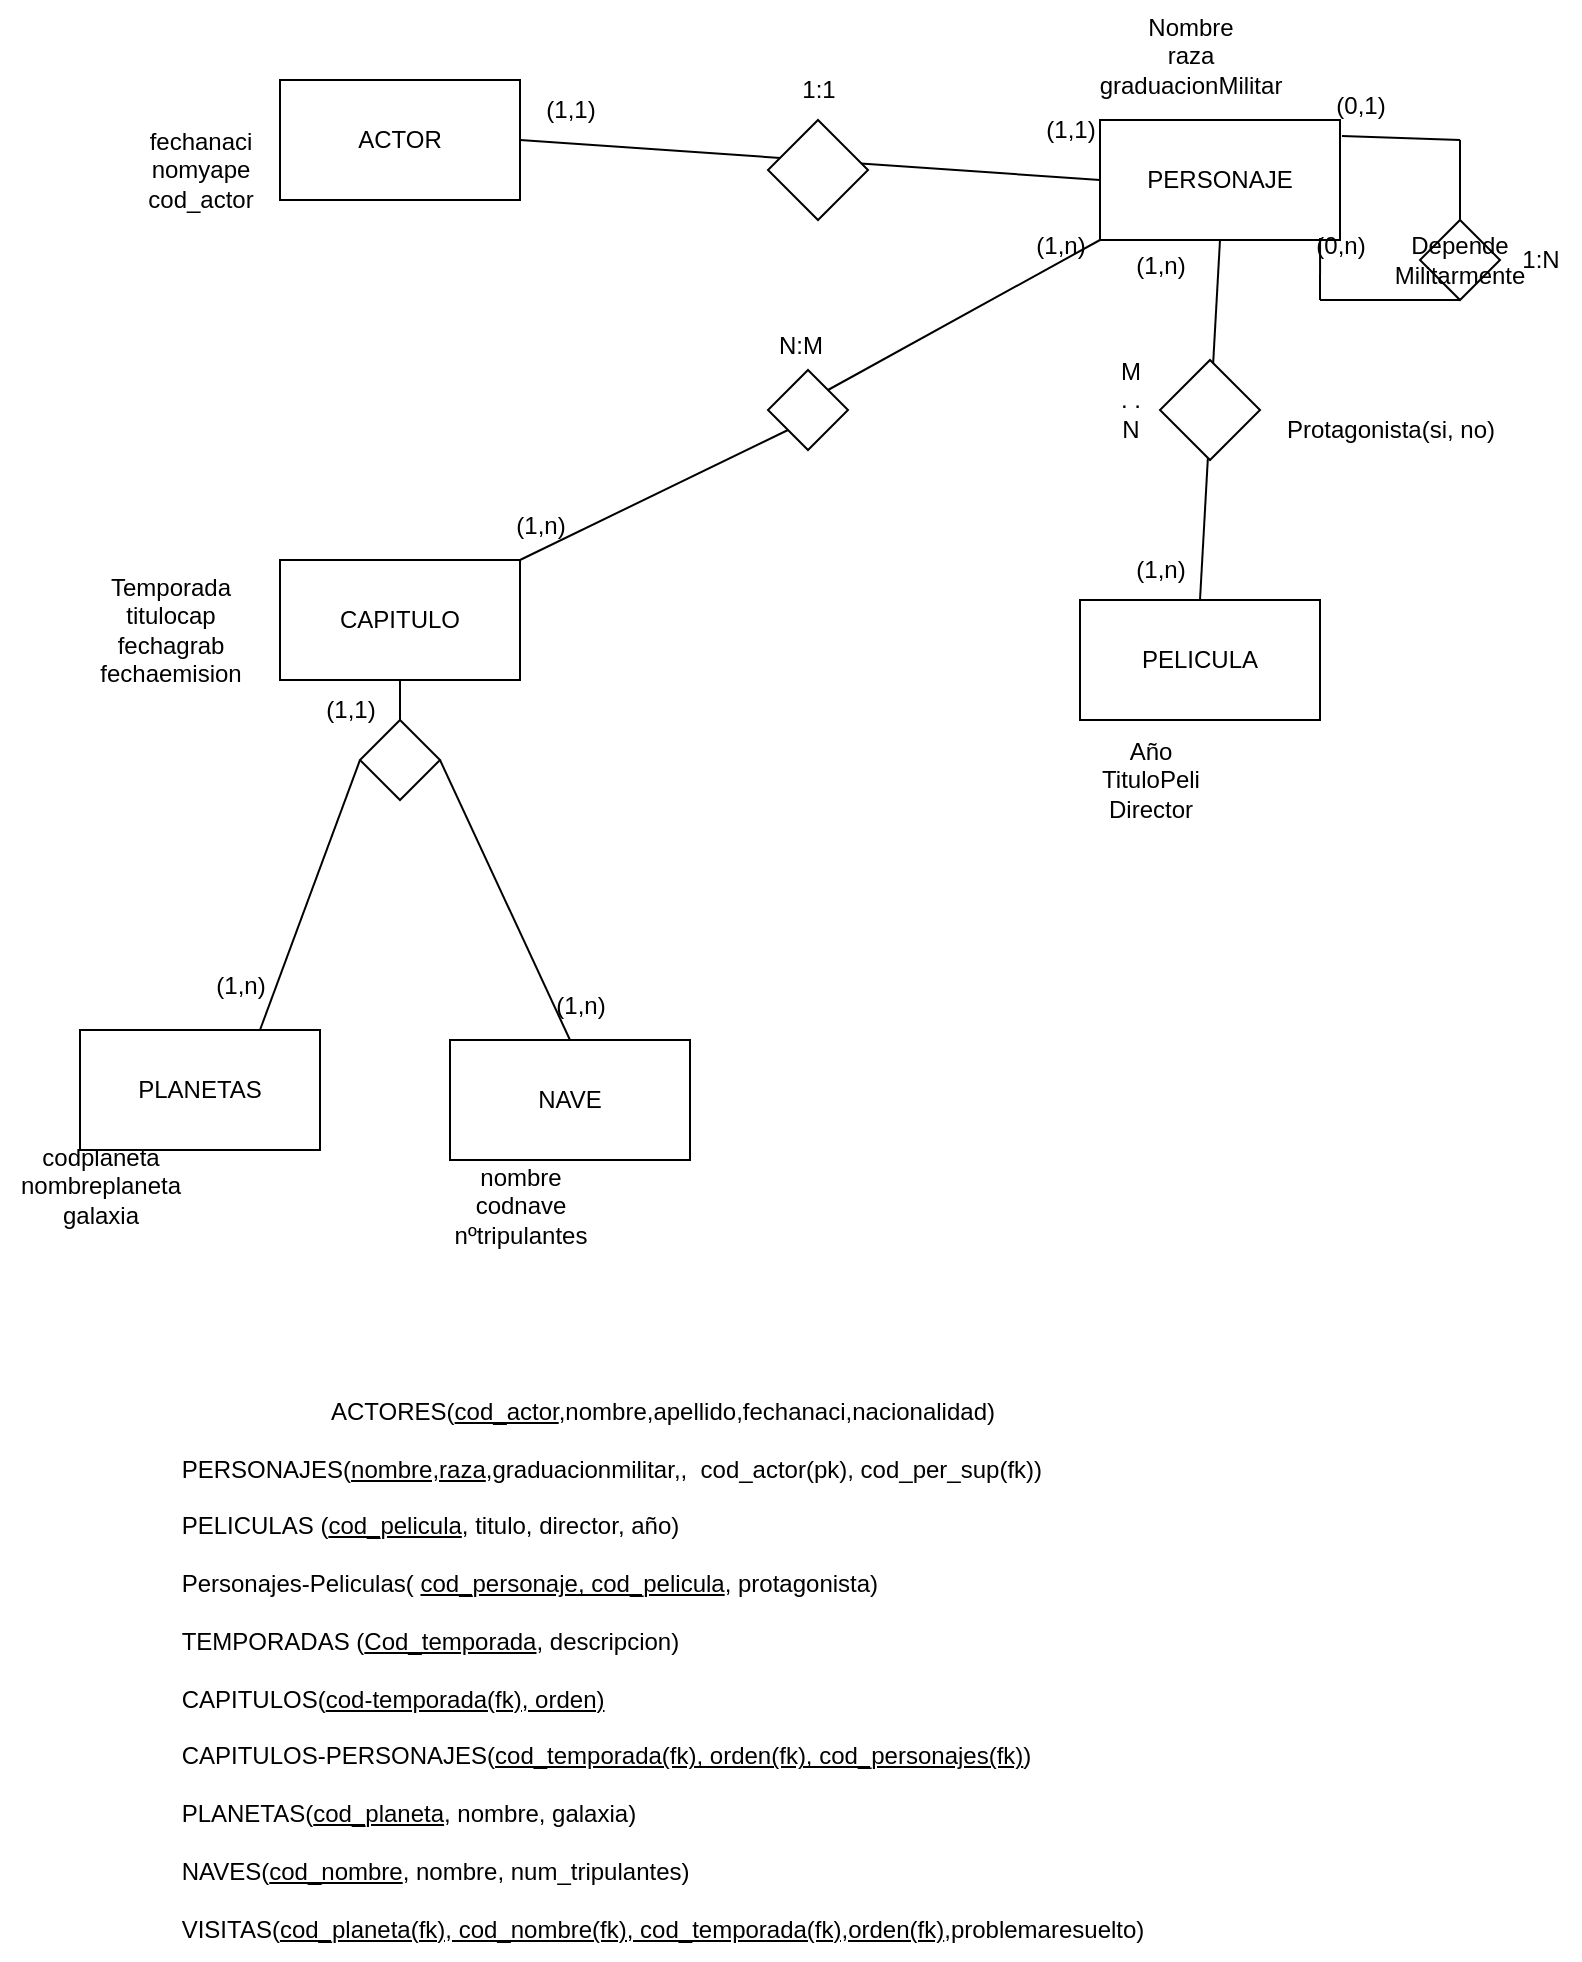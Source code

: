 <mxfile version="24.7.17">
  <diagram name="Página-1" id="s9LVnigCduanGAcH4XR8">
    <mxGraphModel dx="1588" dy="1448" grid="1" gridSize="10" guides="1" tooltips="1" connect="1" arrows="1" fold="1" page="1" pageScale="1" pageWidth="827" pageHeight="1169" math="0" shadow="0">
      <root>
        <mxCell id="0" />
        <mxCell id="1" parent="0" />
        <mxCell id="u_9GHQemhfMc5QaiCJXe-1" value="ACTOR" style="whiteSpace=wrap;html=1;" vertex="1" parent="1">
          <mxGeometry x="159" y="90" width="120" height="60" as="geometry" />
        </mxCell>
        <mxCell id="u_9GHQemhfMc5QaiCJXe-3" value="PERSONAJE" style="whiteSpace=wrap;html=1;" vertex="1" parent="1">
          <mxGeometry x="569" y="110" width="120" height="60" as="geometry" />
        </mxCell>
        <mxCell id="u_9GHQemhfMc5QaiCJXe-4" value="PELICULA" style="whiteSpace=wrap;html=1;" vertex="1" parent="1">
          <mxGeometry x="559" y="350" width="120" height="60" as="geometry" />
        </mxCell>
        <mxCell id="u_9GHQemhfMc5QaiCJXe-5" value="CAPITULO" style="whiteSpace=wrap;html=1;" vertex="1" parent="1">
          <mxGeometry x="159" y="330" width="120" height="60" as="geometry" />
        </mxCell>
        <mxCell id="u_9GHQemhfMc5QaiCJXe-6" value="PLANETAS" style="whiteSpace=wrap;html=1;" vertex="1" parent="1">
          <mxGeometry x="59" y="565" width="120" height="60" as="geometry" />
        </mxCell>
        <mxCell id="u_9GHQemhfMc5QaiCJXe-7" value="NAVE" style="whiteSpace=wrap;html=1;" vertex="1" parent="1">
          <mxGeometry x="244" y="570" width="120" height="60" as="geometry" />
        </mxCell>
        <mxCell id="u_9GHQemhfMc5QaiCJXe-8" value="" style="endArrow=none;html=1;rounded=0;entryX=0;entryY=0.5;entryDx=0;entryDy=0;exitX=1;exitY=0.5;exitDx=0;exitDy=0;" edge="1" parent="1" source="u_9GHQemhfMc5QaiCJXe-1" target="u_9GHQemhfMc5QaiCJXe-3">
          <mxGeometry width="50" height="50" relative="1" as="geometry">
            <mxPoint x="419" y="380" as="sourcePoint" />
            <mxPoint x="469" y="330" as="targetPoint" />
          </mxGeometry>
        </mxCell>
        <mxCell id="u_9GHQemhfMc5QaiCJXe-9" value="" style="rhombus;whiteSpace=wrap;html=1;" vertex="1" parent="1">
          <mxGeometry x="403" y="110" width="50" height="50" as="geometry" />
        </mxCell>
        <mxCell id="u_9GHQemhfMc5QaiCJXe-10" value="1:1" style="text;html=1;align=center;verticalAlign=middle;resizable=0;points=[];autosize=1;strokeColor=none;fillColor=none;" vertex="1" parent="1">
          <mxGeometry x="408" y="80" width="40" height="30" as="geometry" />
        </mxCell>
        <mxCell id="u_9GHQemhfMc5QaiCJXe-11" value="fechanaci&lt;div&gt;nomyape&lt;/div&gt;&lt;div&gt;cod_actor&lt;/div&gt;" style="text;html=1;align=center;verticalAlign=middle;resizable=0;points=[];autosize=1;strokeColor=none;fillColor=none;" vertex="1" parent="1">
          <mxGeometry x="79" y="105" width="80" height="60" as="geometry" />
        </mxCell>
        <mxCell id="u_9GHQemhfMc5QaiCJXe-12" value="Nombre&lt;div&gt;raza&lt;/div&gt;&lt;div&gt;graduacionMilitar&lt;/div&gt;&lt;div&gt;&lt;br&gt;&lt;/div&gt;" style="text;html=1;align=center;verticalAlign=middle;resizable=0;points=[];autosize=1;strokeColor=none;fillColor=none;" vertex="1" parent="1">
          <mxGeometry x="559" y="50" width="110" height="70" as="geometry" />
        </mxCell>
        <mxCell id="u_9GHQemhfMc5QaiCJXe-13" value="Año&lt;div&gt;TituloPeli&lt;/div&gt;&lt;div&gt;Director&lt;/div&gt;" style="text;html=1;align=center;verticalAlign=middle;resizable=0;points=[];autosize=1;strokeColor=none;fillColor=none;" vertex="1" parent="1">
          <mxGeometry x="559" y="410" width="70" height="60" as="geometry" />
        </mxCell>
        <mxCell id="u_9GHQemhfMc5QaiCJXe-14" value="Temporada&lt;div&gt;titulocap&lt;/div&gt;&lt;div&gt;fechagrab&lt;/div&gt;&lt;div&gt;fechaemision&lt;/div&gt;" style="text;html=1;align=center;verticalAlign=middle;resizable=0;points=[];autosize=1;strokeColor=none;fillColor=none;" vertex="1" parent="1">
          <mxGeometry x="59" y="330" width="90" height="70" as="geometry" />
        </mxCell>
        <mxCell id="u_9GHQemhfMc5QaiCJXe-15" value="(1,1)" style="text;html=1;align=center;verticalAlign=middle;resizable=0;points=[];autosize=1;strokeColor=none;fillColor=none;" vertex="1" parent="1">
          <mxGeometry x="279" y="90" width="50" height="30" as="geometry" />
        </mxCell>
        <mxCell id="u_9GHQemhfMc5QaiCJXe-16" value="(1,1)" style="text;html=1;align=center;verticalAlign=middle;resizable=0;points=[];autosize=1;strokeColor=none;fillColor=none;" vertex="1" parent="1">
          <mxGeometry x="529" y="100" width="50" height="30" as="geometry" />
        </mxCell>
        <mxCell id="u_9GHQemhfMc5QaiCJXe-17" value="" style="endArrow=none;html=1;rounded=0;entryX=0.5;entryY=1;entryDx=0;entryDy=0;exitX=0.5;exitY=0;exitDx=0;exitDy=0;" edge="1" parent="1" source="u_9GHQemhfMc5QaiCJXe-4" target="u_9GHQemhfMc5QaiCJXe-3">
          <mxGeometry width="50" height="50" relative="1" as="geometry">
            <mxPoint x="399" y="380" as="sourcePoint" />
            <mxPoint x="449" y="330" as="targetPoint" />
          </mxGeometry>
        </mxCell>
        <mxCell id="u_9GHQemhfMc5QaiCJXe-18" value="" style="rhombus;whiteSpace=wrap;html=1;" vertex="1" parent="1">
          <mxGeometry x="599" y="230" width="50" height="50" as="geometry" />
        </mxCell>
        <mxCell id="u_9GHQemhfMc5QaiCJXe-19" value="M&lt;div&gt;. .&lt;/div&gt;&lt;div&gt;N&lt;/div&gt;" style="text;html=1;align=center;verticalAlign=middle;resizable=0;points=[];autosize=1;strokeColor=none;fillColor=none;" vertex="1" parent="1">
          <mxGeometry x="569" y="220" width="30" height="60" as="geometry" />
        </mxCell>
        <mxCell id="u_9GHQemhfMc5QaiCJXe-20" value="Protagonista(si, no)" style="text;html=1;align=center;verticalAlign=middle;resizable=0;points=[];autosize=1;strokeColor=none;fillColor=none;" vertex="1" parent="1">
          <mxGeometry x="649" y="250" width="130" height="30" as="geometry" />
        </mxCell>
        <mxCell id="u_9GHQemhfMc5QaiCJXe-21" value="(1,n)" style="text;html=1;align=center;verticalAlign=middle;resizable=0;points=[];autosize=1;strokeColor=none;fillColor=none;" vertex="1" parent="1">
          <mxGeometry x="574" y="320" width="50" height="30" as="geometry" />
        </mxCell>
        <mxCell id="u_9GHQemhfMc5QaiCJXe-22" value="(1,n)" style="text;html=1;align=center;verticalAlign=middle;resizable=0;points=[];autosize=1;strokeColor=none;fillColor=none;" vertex="1" parent="1">
          <mxGeometry x="574" y="168" width="50" height="30" as="geometry" />
        </mxCell>
        <mxCell id="u_9GHQemhfMc5QaiCJXe-23" value="" style="endArrow=none;html=1;rounded=0;entryX=0.917;entryY=0.983;entryDx=0;entryDy=0;entryPerimeter=0;" edge="1" parent="1" target="u_9GHQemhfMc5QaiCJXe-3">
          <mxGeometry width="50" height="50" relative="1" as="geometry">
            <mxPoint x="679" y="200" as="sourcePoint" />
            <mxPoint x="449" y="330" as="targetPoint" />
          </mxGeometry>
        </mxCell>
        <mxCell id="u_9GHQemhfMc5QaiCJXe-24" value="" style="endArrow=none;html=1;rounded=0;" edge="1" parent="1">
          <mxGeometry width="50" height="50" relative="1" as="geometry">
            <mxPoint x="749" y="200" as="sourcePoint" />
            <mxPoint x="679" y="200" as="targetPoint" />
          </mxGeometry>
        </mxCell>
        <mxCell id="u_9GHQemhfMc5QaiCJXe-25" value="Depende Militarmente" style="rhombus;whiteSpace=wrap;html=1;" vertex="1" parent="1">
          <mxGeometry x="729" y="160" width="40" height="40" as="geometry" />
        </mxCell>
        <mxCell id="u_9GHQemhfMc5QaiCJXe-26" value="" style="endArrow=none;html=1;rounded=0;entryX=0.5;entryY=0;entryDx=0;entryDy=0;" edge="1" parent="1" target="u_9GHQemhfMc5QaiCJXe-25">
          <mxGeometry width="50" height="50" relative="1" as="geometry">
            <mxPoint x="749" y="120" as="sourcePoint" />
            <mxPoint x="449" y="330" as="targetPoint" />
          </mxGeometry>
        </mxCell>
        <mxCell id="u_9GHQemhfMc5QaiCJXe-27" value="" style="endArrow=none;html=1;rounded=0;exitX=1.008;exitY=0.133;exitDx=0;exitDy=0;exitPerimeter=0;" edge="1" parent="1" source="u_9GHQemhfMc5QaiCJXe-3">
          <mxGeometry width="50" height="50" relative="1" as="geometry">
            <mxPoint x="399" y="380" as="sourcePoint" />
            <mxPoint x="749" y="120" as="targetPoint" />
          </mxGeometry>
        </mxCell>
        <mxCell id="u_9GHQemhfMc5QaiCJXe-28" value="(0,1)" style="text;html=1;align=center;verticalAlign=middle;resizable=0;points=[];autosize=1;strokeColor=none;fillColor=none;" vertex="1" parent="1">
          <mxGeometry x="674" y="88" width="50" height="30" as="geometry" />
        </mxCell>
        <mxCell id="u_9GHQemhfMc5QaiCJXe-29" value="(0,n)" style="text;html=1;align=center;verticalAlign=middle;resizable=0;points=[];autosize=1;strokeColor=none;fillColor=none;" vertex="1" parent="1">
          <mxGeometry x="664" y="158" width="50" height="30" as="geometry" />
        </mxCell>
        <mxCell id="u_9GHQemhfMc5QaiCJXe-31" value="1:N" style="text;html=1;align=center;verticalAlign=middle;resizable=0;points=[];autosize=1;strokeColor=none;fillColor=none;" vertex="1" parent="1">
          <mxGeometry x="769" y="165" width="40" height="30" as="geometry" />
        </mxCell>
        <mxCell id="u_9GHQemhfMc5QaiCJXe-32" value="" style="endArrow=none;html=1;rounded=0;entryX=0;entryY=1;entryDx=0;entryDy=0;exitX=1;exitY=0;exitDx=0;exitDy=0;" edge="1" parent="1" source="u_9GHQemhfMc5QaiCJXe-34" target="u_9GHQemhfMc5QaiCJXe-3">
          <mxGeometry width="50" height="50" relative="1" as="geometry">
            <mxPoint x="399" y="380" as="sourcePoint" />
            <mxPoint x="449" y="330" as="targetPoint" />
          </mxGeometry>
        </mxCell>
        <mxCell id="u_9GHQemhfMc5QaiCJXe-35" value="" style="endArrow=none;html=1;rounded=0;entryX=0;entryY=1;entryDx=0;entryDy=0;exitX=1;exitY=0;exitDx=0;exitDy=0;" edge="1" parent="1" source="u_9GHQemhfMc5QaiCJXe-5" target="u_9GHQemhfMc5QaiCJXe-34">
          <mxGeometry width="50" height="50" relative="1" as="geometry">
            <mxPoint x="279" y="330" as="sourcePoint" />
            <mxPoint x="569" y="170" as="targetPoint" />
          </mxGeometry>
        </mxCell>
        <mxCell id="u_9GHQemhfMc5QaiCJXe-34" value="" style="rhombus;whiteSpace=wrap;html=1;" vertex="1" parent="1">
          <mxGeometry x="403" y="235" width="40" height="40" as="geometry" />
        </mxCell>
        <mxCell id="u_9GHQemhfMc5QaiCJXe-36" value="N:M" style="text;html=1;align=center;verticalAlign=middle;resizable=0;points=[];autosize=1;strokeColor=none;fillColor=none;" vertex="1" parent="1">
          <mxGeometry x="394" y="208" width="50" height="30" as="geometry" />
        </mxCell>
        <mxCell id="u_9GHQemhfMc5QaiCJXe-37" value="(1,n)" style="text;html=1;align=center;verticalAlign=middle;resizable=0;points=[];autosize=1;strokeColor=none;fillColor=none;" vertex="1" parent="1">
          <mxGeometry x="264" y="298" width="50" height="30" as="geometry" />
        </mxCell>
        <mxCell id="u_9GHQemhfMc5QaiCJXe-38" value="(1,n)" style="text;html=1;align=center;verticalAlign=middle;resizable=0;points=[];autosize=1;strokeColor=none;fillColor=none;" vertex="1" parent="1">
          <mxGeometry x="524" y="158" width="50" height="30" as="geometry" />
        </mxCell>
        <mxCell id="u_9GHQemhfMc5QaiCJXe-39" value="" style="endArrow=none;html=1;rounded=0;entryX=0.5;entryY=1;entryDx=0;entryDy=0;" edge="1" parent="1" target="u_9GHQemhfMc5QaiCJXe-5">
          <mxGeometry width="50" height="50" relative="1" as="geometry">
            <mxPoint x="219" y="420" as="sourcePoint" />
            <mxPoint x="449" y="330" as="targetPoint" />
          </mxGeometry>
        </mxCell>
        <mxCell id="u_9GHQemhfMc5QaiCJXe-40" value="" style="rhombus;whiteSpace=wrap;html=1;" vertex="1" parent="1">
          <mxGeometry x="199" y="410" width="40" height="40" as="geometry" />
        </mxCell>
        <mxCell id="u_9GHQemhfMc5QaiCJXe-41" value="" style="endArrow=none;html=1;rounded=0;exitX=1;exitY=0.5;exitDx=0;exitDy=0;entryX=0.5;entryY=0;entryDx=0;entryDy=0;" edge="1" parent="1" source="u_9GHQemhfMc5QaiCJXe-40" target="u_9GHQemhfMc5QaiCJXe-7">
          <mxGeometry width="50" height="50" relative="1" as="geometry">
            <mxPoint x="399" y="380" as="sourcePoint" />
            <mxPoint x="449" y="330" as="targetPoint" />
          </mxGeometry>
        </mxCell>
        <mxCell id="u_9GHQemhfMc5QaiCJXe-42" value="" style="endArrow=none;html=1;rounded=0;exitX=0;exitY=0.5;exitDx=0;exitDy=0;entryX=0.75;entryY=0;entryDx=0;entryDy=0;" edge="1" parent="1" source="u_9GHQemhfMc5QaiCJXe-40" target="u_9GHQemhfMc5QaiCJXe-6">
          <mxGeometry width="50" height="50" relative="1" as="geometry">
            <mxPoint x="399" y="380" as="sourcePoint" />
            <mxPoint x="439" y="340" as="targetPoint" />
          </mxGeometry>
        </mxCell>
        <mxCell id="u_9GHQemhfMc5QaiCJXe-43" value="(1,1)" style="text;html=1;align=center;verticalAlign=middle;resizable=0;points=[];autosize=1;strokeColor=none;fillColor=none;" vertex="1" parent="1">
          <mxGeometry x="169" y="390" width="50" height="30" as="geometry" />
        </mxCell>
        <mxCell id="u_9GHQemhfMc5QaiCJXe-44" value="(1,n)" style="text;html=1;align=center;verticalAlign=middle;resizable=0;points=[];autosize=1;strokeColor=none;fillColor=none;" vertex="1" parent="1">
          <mxGeometry x="114" y="528" width="50" height="30" as="geometry" />
        </mxCell>
        <mxCell id="u_9GHQemhfMc5QaiCJXe-45" value="(1,n)" style="text;html=1;align=center;verticalAlign=middle;resizable=0;points=[];autosize=1;strokeColor=none;fillColor=none;" vertex="1" parent="1">
          <mxGeometry x="284" y="538" width="50" height="30" as="geometry" />
        </mxCell>
        <mxCell id="u_9GHQemhfMc5QaiCJXe-47" value="codplaneta&lt;div&gt;nombreplaneta&lt;/div&gt;&lt;div&gt;galaxia&lt;/div&gt;" style="text;html=1;align=center;verticalAlign=middle;resizable=0;points=[];autosize=1;strokeColor=none;fillColor=none;" vertex="1" parent="1">
          <mxGeometry x="19" y="613" width="100" height="60" as="geometry" />
        </mxCell>
        <mxCell id="u_9GHQemhfMc5QaiCJXe-48" value="nombre&lt;div&gt;codnave&lt;/div&gt;&lt;div&gt;nºtripulantes&lt;/div&gt;" style="text;html=1;align=center;verticalAlign=middle;resizable=0;points=[];autosize=1;strokeColor=none;fillColor=none;" vertex="1" parent="1">
          <mxGeometry x="234" y="623" width="90" height="60" as="geometry" />
        </mxCell>
        <mxCell id="u_9GHQemhfMc5QaiCJXe-49" value="ACTORES(&lt;u&gt;cod_actor&lt;/u&gt;,nombre,apellido,fechanaci,nacionalidad)&lt;div&gt;&lt;br&gt;&lt;div style=&quot;text-align: left;&quot;&gt;PERSONAJES(&lt;u&gt;nombre,raza&lt;/u&gt;,graduacionmilitar,,&amp;nbsp; cod_actor(pk), cod_per_sup(fk))&lt;/div&gt;&lt;/div&gt;&lt;div style=&quot;text-align: left;&quot;&gt;&lt;br&gt;&lt;/div&gt;&lt;div style=&quot;text-align: left;&quot;&gt;PELICULAS (&lt;u&gt;cod_pelicula&lt;/u&gt;, titulo, director, año)&lt;/div&gt;&lt;div style=&quot;text-align: left;&quot;&gt;&lt;br&gt;&lt;/div&gt;&lt;div style=&quot;text-align: left;&quot;&gt;Personajes-Peliculas( &lt;u&gt;cod_personaje, cod_pelicula&lt;/u&gt;, protagonista)&lt;/div&gt;&lt;div style=&quot;text-align: left;&quot;&gt;&lt;br&gt;&lt;/div&gt;&lt;div style=&quot;text-align: left;&quot;&gt;TEMPORADAS (&lt;u&gt;Cod_temporada&lt;/u&gt;, descripcion)&lt;/div&gt;&lt;div style=&quot;text-align: left;&quot;&gt;&lt;br&gt;&lt;/div&gt;&lt;div style=&quot;text-align: left;&quot;&gt;CAPITULOS(&lt;u&gt;cod-temporada(fk), orden)&lt;/u&gt;&lt;/div&gt;&lt;div style=&quot;text-align: left;&quot;&gt;&lt;u&gt;&lt;br&gt;&lt;/u&gt;&lt;/div&gt;&lt;div style=&quot;text-align: left;&quot;&gt;CAPITULOS-PERSONAJES(&lt;u&gt;cod_temporada(fk), orden(fk), cod_personajes(fk)&lt;/u&gt;)&lt;/div&gt;&lt;div style=&quot;text-align: left;&quot;&gt;&lt;br&gt;&lt;/div&gt;&lt;div style=&quot;text-align: left;&quot;&gt;PLANETAS(&lt;u&gt;cod_planeta&lt;/u&gt;, nombre, galaxia)&lt;/div&gt;&lt;div style=&quot;text-align: left;&quot;&gt;&lt;br&gt;&lt;/div&gt;&lt;div style=&quot;text-align: left;&quot;&gt;NAVES(&lt;u&gt;cod_nombre&lt;/u&gt;, nombre, num_tripulantes)&lt;/div&gt;&lt;div style=&quot;text-align: left;&quot;&gt;&lt;br&gt;&lt;/div&gt;&lt;div style=&quot;text-align: left;&quot;&gt;VISITAS(&lt;u&gt;cod_planeta(fk), cod_nombre(fk), cod_temporada(fk),orden(fk)&lt;/u&gt;,problemaresuelto)&lt;/div&gt;" style="text;html=1;align=center;verticalAlign=middle;resizable=0;points=[];autosize=1;strokeColor=none;fillColor=none;" vertex="1" parent="1">
          <mxGeometry x="100" y="740" width="500" height="290" as="geometry" />
        </mxCell>
      </root>
    </mxGraphModel>
  </diagram>
</mxfile>
